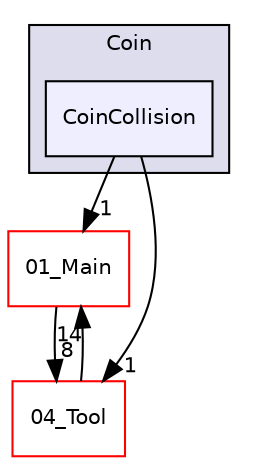 digraph "C:/HAL/PG関係/03_作成プログラム/03_HAL授業/就職作品/Project/source/03_Object/3D/Coin/CoinCollision" {
  compound=true
  node [ fontsize="10", fontname="Helvetica"];
  edge [ labelfontsize="10", labelfontname="Helvetica"];
  subgraph clusterdir_d7e0830c1cceaebb1934ac97244cce23 {
    graph [ bgcolor="#ddddee", pencolor="black", label="Coin" fontname="Helvetica", fontsize="10", URL="dir_d7e0830c1cceaebb1934ac97244cce23.html"]
  dir_041b244fc7f2d932862910a33f301007 [shape=box, label="CoinCollision", style="filled", fillcolor="#eeeeff", pencolor="black", URL="dir_041b244fc7f2d932862910a33f301007.html"];
  }
  dir_b2ee2f4b37d8460d9f5246ffd8c74e11 [shape=box label="01_Main" fillcolor="white" style="filled" color="red" URL="dir_b2ee2f4b37d8460d9f5246ffd8c74e11.html"];
  dir_48bb4aacea20c6a8378e1408d864b090 [shape=box label="04_Tool" fillcolor="white" style="filled" color="red" URL="dir_48bb4aacea20c6a8378e1408d864b090.html"];
  dir_041b244fc7f2d932862910a33f301007->dir_b2ee2f4b37d8460d9f5246ffd8c74e11 [headlabel="1", labeldistance=1.5 headhref="dir_000052_000001.html"];
  dir_041b244fc7f2d932862910a33f301007->dir_48bb4aacea20c6a8378e1408d864b090 [headlabel="1", labeldistance=1.5 headhref="dir_000052_000080.html"];
  dir_b2ee2f4b37d8460d9f5246ffd8c74e11->dir_48bb4aacea20c6a8378e1408d864b090 [headlabel="8", labeldistance=1.5 headhref="dir_000001_000080.html"];
  dir_48bb4aacea20c6a8378e1408d864b090->dir_b2ee2f4b37d8460d9f5246ffd8c74e11 [headlabel="14", labeldistance=1.5 headhref="dir_000080_000001.html"];
}
